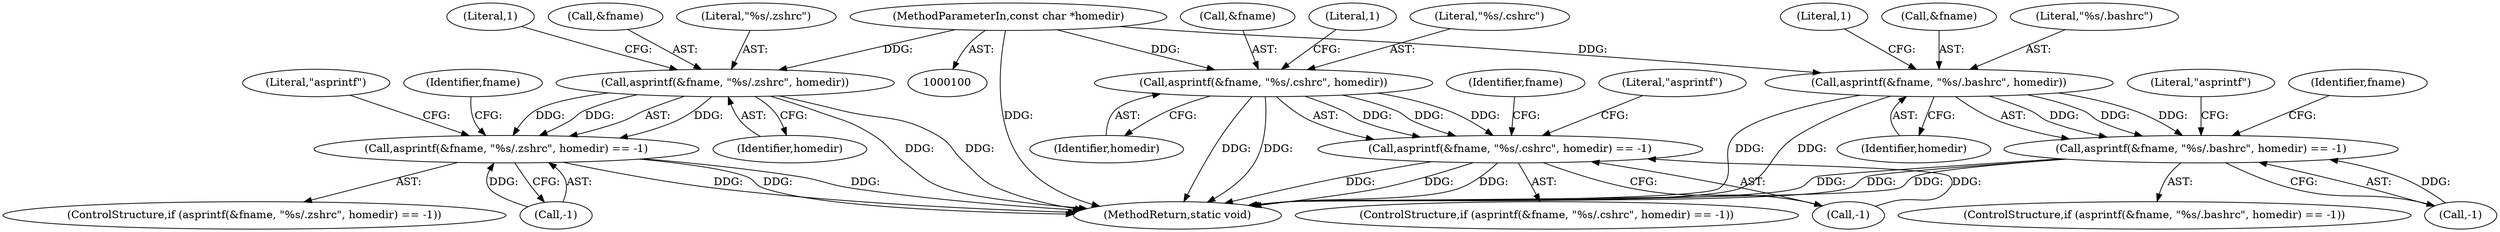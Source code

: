 digraph "0_firejail_b8a4ff9775318ca5e679183884a6a63f3da8f863_1@pointer" {
"1000101" [label="(MethodParameterIn,const char *homedir)"];
"1000128" [label="(Call,asprintf(&fname, \"%s/.zshrc\", homedir))"];
"1000127" [label="(Call,asprintf(&fname, \"%s/.zshrc\", homedir) == -1)"];
"1000189" [label="(Call,asprintf(&fname, \"%s/.cshrc\", homedir))"];
"1000188" [label="(Call,asprintf(&fname, \"%s/.cshrc\", homedir) == -1)"];
"1000239" [label="(Call,asprintf(&fname, \"%s/.bashrc\", homedir))"];
"1000238" [label="(Call,asprintf(&fname, \"%s/.bashrc\", homedir) == -1)"];
"1000197" [label="(Literal,\"asprintf\")"];
"1000242" [label="(Literal,\"%s/.bashrc\")"];
"1000188" [label="(Call,asprintf(&fname, \"%s/.cshrc\", homedir) == -1)"];
"1000126" [label="(ControlStructure,if (asprintf(&fname, \"%s/.zshrc\", homedir) == -1))"];
"1000243" [label="(Identifier,homedir)"];
"1000128" [label="(Call,asprintf(&fname, \"%s/.zshrc\", homedir))"];
"1000247" [label="(Literal,\"asprintf\")"];
"1000252" [label="(Identifier,fname)"];
"1000194" [label="(Call,-1)"];
"1000141" [label="(Identifier,fname)"];
"1000189" [label="(Call,asprintf(&fname, \"%s/.cshrc\", homedir))"];
"1000190" [label="(Call,&fname)"];
"1000101" [label="(MethodParameterIn,const char *homedir)"];
"1000136" [label="(Literal,\"asprintf\")"];
"1000245" [label="(Literal,1)"];
"1000129" [label="(Call,&fname)"];
"1000237" [label="(ControlStructure,if (asprintf(&fname, \"%s/.bashrc\", homedir) == -1))"];
"1000133" [label="(Call,-1)"];
"1000240" [label="(Call,&fname)"];
"1000131" [label="(Literal,\"%s/.zshrc\")"];
"1000187" [label="(ControlStructure,if (asprintf(&fname, \"%s/.cshrc\", homedir) == -1))"];
"1000127" [label="(Call,asprintf(&fname, \"%s/.zshrc\", homedir) == -1)"];
"1000202" [label="(Identifier,fname)"];
"1000275" [label="(MethodReturn,static void)"];
"1000244" [label="(Call,-1)"];
"1000195" [label="(Literal,1)"];
"1000238" [label="(Call,asprintf(&fname, \"%s/.bashrc\", homedir) == -1)"];
"1000134" [label="(Literal,1)"];
"1000192" [label="(Literal,\"%s/.cshrc\")"];
"1000132" [label="(Identifier,homedir)"];
"1000193" [label="(Identifier,homedir)"];
"1000239" [label="(Call,asprintf(&fname, \"%s/.bashrc\", homedir))"];
"1000101" -> "1000100"  [label="AST: "];
"1000101" -> "1000275"  [label="DDG: "];
"1000101" -> "1000128"  [label="DDG: "];
"1000101" -> "1000189"  [label="DDG: "];
"1000101" -> "1000239"  [label="DDG: "];
"1000128" -> "1000127"  [label="AST: "];
"1000128" -> "1000132"  [label="CFG: "];
"1000129" -> "1000128"  [label="AST: "];
"1000131" -> "1000128"  [label="AST: "];
"1000132" -> "1000128"  [label="AST: "];
"1000134" -> "1000128"  [label="CFG: "];
"1000128" -> "1000275"  [label="DDG: "];
"1000128" -> "1000275"  [label="DDG: "];
"1000128" -> "1000127"  [label="DDG: "];
"1000128" -> "1000127"  [label="DDG: "];
"1000128" -> "1000127"  [label="DDG: "];
"1000127" -> "1000126"  [label="AST: "];
"1000127" -> "1000133"  [label="CFG: "];
"1000133" -> "1000127"  [label="AST: "];
"1000136" -> "1000127"  [label="CFG: "];
"1000141" -> "1000127"  [label="CFG: "];
"1000127" -> "1000275"  [label="DDG: "];
"1000127" -> "1000275"  [label="DDG: "];
"1000127" -> "1000275"  [label="DDG: "];
"1000133" -> "1000127"  [label="DDG: "];
"1000189" -> "1000188"  [label="AST: "];
"1000189" -> "1000193"  [label="CFG: "];
"1000190" -> "1000189"  [label="AST: "];
"1000192" -> "1000189"  [label="AST: "];
"1000193" -> "1000189"  [label="AST: "];
"1000195" -> "1000189"  [label="CFG: "];
"1000189" -> "1000275"  [label="DDG: "];
"1000189" -> "1000275"  [label="DDG: "];
"1000189" -> "1000188"  [label="DDG: "];
"1000189" -> "1000188"  [label="DDG: "];
"1000189" -> "1000188"  [label="DDG: "];
"1000188" -> "1000187"  [label="AST: "];
"1000188" -> "1000194"  [label="CFG: "];
"1000194" -> "1000188"  [label="AST: "];
"1000197" -> "1000188"  [label="CFG: "];
"1000202" -> "1000188"  [label="CFG: "];
"1000188" -> "1000275"  [label="DDG: "];
"1000188" -> "1000275"  [label="DDG: "];
"1000188" -> "1000275"  [label="DDG: "];
"1000194" -> "1000188"  [label="DDG: "];
"1000239" -> "1000238"  [label="AST: "];
"1000239" -> "1000243"  [label="CFG: "];
"1000240" -> "1000239"  [label="AST: "];
"1000242" -> "1000239"  [label="AST: "];
"1000243" -> "1000239"  [label="AST: "];
"1000245" -> "1000239"  [label="CFG: "];
"1000239" -> "1000275"  [label="DDG: "];
"1000239" -> "1000275"  [label="DDG: "];
"1000239" -> "1000238"  [label="DDG: "];
"1000239" -> "1000238"  [label="DDG: "];
"1000239" -> "1000238"  [label="DDG: "];
"1000238" -> "1000237"  [label="AST: "];
"1000238" -> "1000244"  [label="CFG: "];
"1000244" -> "1000238"  [label="AST: "];
"1000247" -> "1000238"  [label="CFG: "];
"1000252" -> "1000238"  [label="CFG: "];
"1000238" -> "1000275"  [label="DDG: "];
"1000238" -> "1000275"  [label="DDG: "];
"1000238" -> "1000275"  [label="DDG: "];
"1000244" -> "1000238"  [label="DDG: "];
}
